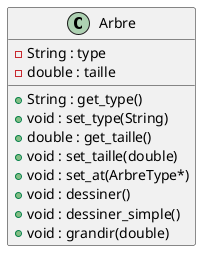 @startuml

Class Arbre {
    - String : type
    - double : taille

    + String : get_type()
    + void : set_type(String)
    + double : get_taille()
    + void : set_taille(double)
    + void : set_at(ArbreType*)
    + void : dessiner()
    + void : dessiner_simple() 
    + void : grandir(double)
}




@enduml
